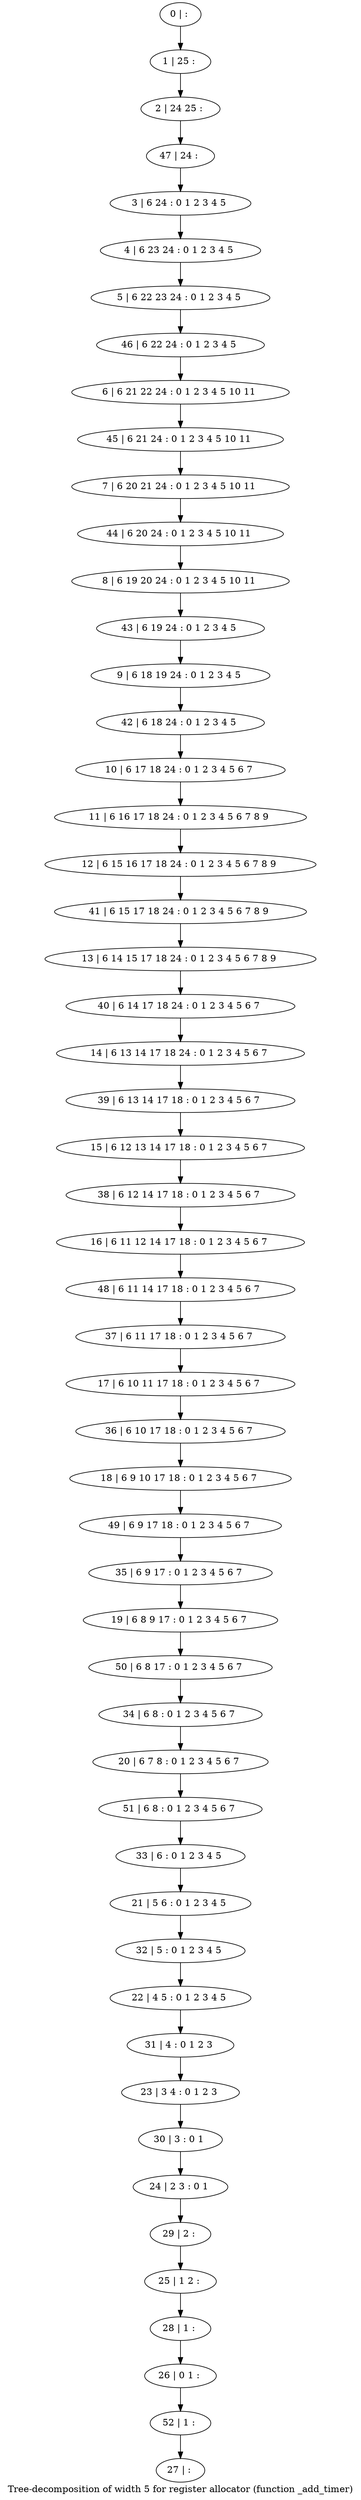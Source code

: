 digraph G {
graph [label="Tree-decomposition of width 5 for register allocator (function _add_timer)"]
0[label="0 | : "];
1[label="1 | 25 : "];
2[label="2 | 24 25 : "];
3[label="3 | 6 24 : 0 1 2 3 4 5 "];
4[label="4 | 6 23 24 : 0 1 2 3 4 5 "];
5[label="5 | 6 22 23 24 : 0 1 2 3 4 5 "];
6[label="6 | 6 21 22 24 : 0 1 2 3 4 5 10 11 "];
7[label="7 | 6 20 21 24 : 0 1 2 3 4 5 10 11 "];
8[label="8 | 6 19 20 24 : 0 1 2 3 4 5 10 11 "];
9[label="9 | 6 18 19 24 : 0 1 2 3 4 5 "];
10[label="10 | 6 17 18 24 : 0 1 2 3 4 5 6 7 "];
11[label="11 | 6 16 17 18 24 : 0 1 2 3 4 5 6 7 8 9 "];
12[label="12 | 6 15 16 17 18 24 : 0 1 2 3 4 5 6 7 8 9 "];
13[label="13 | 6 14 15 17 18 24 : 0 1 2 3 4 5 6 7 8 9 "];
14[label="14 | 6 13 14 17 18 24 : 0 1 2 3 4 5 6 7 "];
15[label="15 | 6 12 13 14 17 18 : 0 1 2 3 4 5 6 7 "];
16[label="16 | 6 11 12 14 17 18 : 0 1 2 3 4 5 6 7 "];
17[label="17 | 6 10 11 17 18 : 0 1 2 3 4 5 6 7 "];
18[label="18 | 6 9 10 17 18 : 0 1 2 3 4 5 6 7 "];
19[label="19 | 6 8 9 17 : 0 1 2 3 4 5 6 7 "];
20[label="20 | 6 7 8 : 0 1 2 3 4 5 6 7 "];
21[label="21 | 5 6 : 0 1 2 3 4 5 "];
22[label="22 | 4 5 : 0 1 2 3 4 5 "];
23[label="23 | 3 4 : 0 1 2 3 "];
24[label="24 | 2 3 : 0 1 "];
25[label="25 | 1 2 : "];
26[label="26 | 0 1 : "];
27[label="27 | : "];
28[label="28 | 1 : "];
29[label="29 | 2 : "];
30[label="30 | 3 : 0 1 "];
31[label="31 | 4 : 0 1 2 3 "];
32[label="32 | 5 : 0 1 2 3 4 5 "];
33[label="33 | 6 : 0 1 2 3 4 5 "];
34[label="34 | 6 8 : 0 1 2 3 4 5 6 7 "];
35[label="35 | 6 9 17 : 0 1 2 3 4 5 6 7 "];
36[label="36 | 6 10 17 18 : 0 1 2 3 4 5 6 7 "];
37[label="37 | 6 11 17 18 : 0 1 2 3 4 5 6 7 "];
38[label="38 | 6 12 14 17 18 : 0 1 2 3 4 5 6 7 "];
39[label="39 | 6 13 14 17 18 : 0 1 2 3 4 5 6 7 "];
40[label="40 | 6 14 17 18 24 : 0 1 2 3 4 5 6 7 "];
41[label="41 | 6 15 17 18 24 : 0 1 2 3 4 5 6 7 8 9 "];
42[label="42 | 6 18 24 : 0 1 2 3 4 5 "];
43[label="43 | 6 19 24 : 0 1 2 3 4 5 "];
44[label="44 | 6 20 24 : 0 1 2 3 4 5 10 11 "];
45[label="45 | 6 21 24 : 0 1 2 3 4 5 10 11 "];
46[label="46 | 6 22 24 : 0 1 2 3 4 5 "];
47[label="47 | 24 : "];
48[label="48 | 6 11 14 17 18 : 0 1 2 3 4 5 6 7 "];
49[label="49 | 6 9 17 18 : 0 1 2 3 4 5 6 7 "];
50[label="50 | 6 8 17 : 0 1 2 3 4 5 6 7 "];
51[label="51 | 6 8 : 0 1 2 3 4 5 6 7 "];
52[label="52 | 1 : "];
0->1 ;
1->2 ;
3->4 ;
4->5 ;
10->11 ;
11->12 ;
28->26 ;
25->28 ;
29->25 ;
24->29 ;
30->24 ;
23->30 ;
31->23 ;
22->31 ;
32->22 ;
21->32 ;
33->21 ;
34->20 ;
35->19 ;
36->18 ;
17->36 ;
37->17 ;
38->16 ;
15->38 ;
39->15 ;
14->39 ;
40->14 ;
13->40 ;
41->13 ;
12->41 ;
42->10 ;
9->42 ;
43->9 ;
8->43 ;
44->8 ;
7->44 ;
45->7 ;
6->45 ;
46->6 ;
5->46 ;
47->3 ;
2->47 ;
48->37 ;
16->48 ;
49->35 ;
18->49 ;
50->34 ;
19->50 ;
51->33 ;
20->51 ;
52->27 ;
26->52 ;
}
